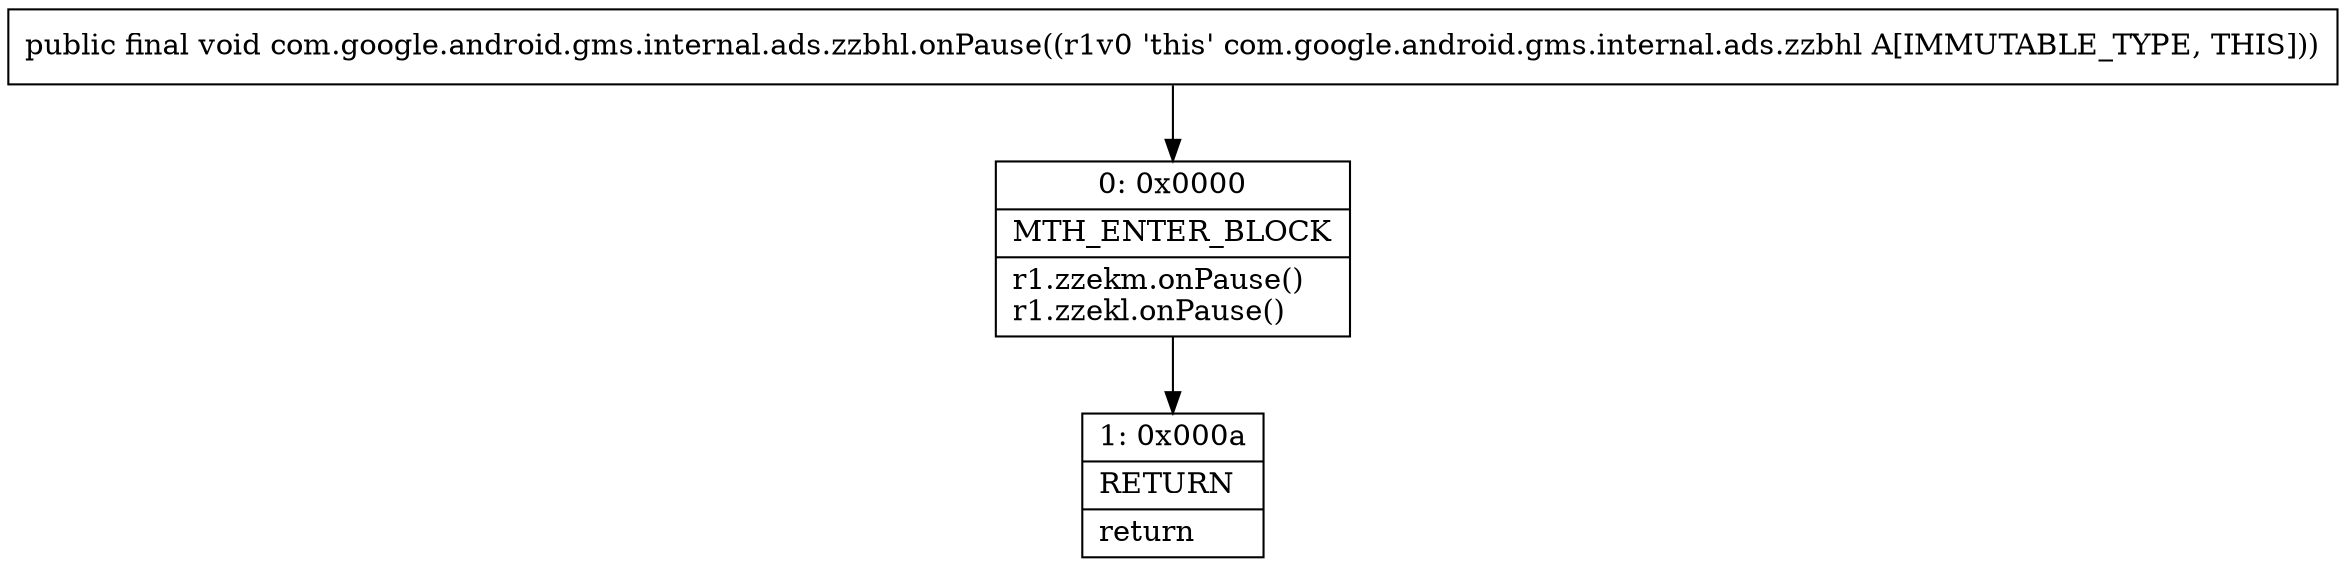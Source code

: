 digraph "CFG forcom.google.android.gms.internal.ads.zzbhl.onPause()V" {
Node_0 [shape=record,label="{0\:\ 0x0000|MTH_ENTER_BLOCK\l|r1.zzekm.onPause()\lr1.zzekl.onPause()\l}"];
Node_1 [shape=record,label="{1\:\ 0x000a|RETURN\l|return\l}"];
MethodNode[shape=record,label="{public final void com.google.android.gms.internal.ads.zzbhl.onPause((r1v0 'this' com.google.android.gms.internal.ads.zzbhl A[IMMUTABLE_TYPE, THIS])) }"];
MethodNode -> Node_0;
Node_0 -> Node_1;
}

